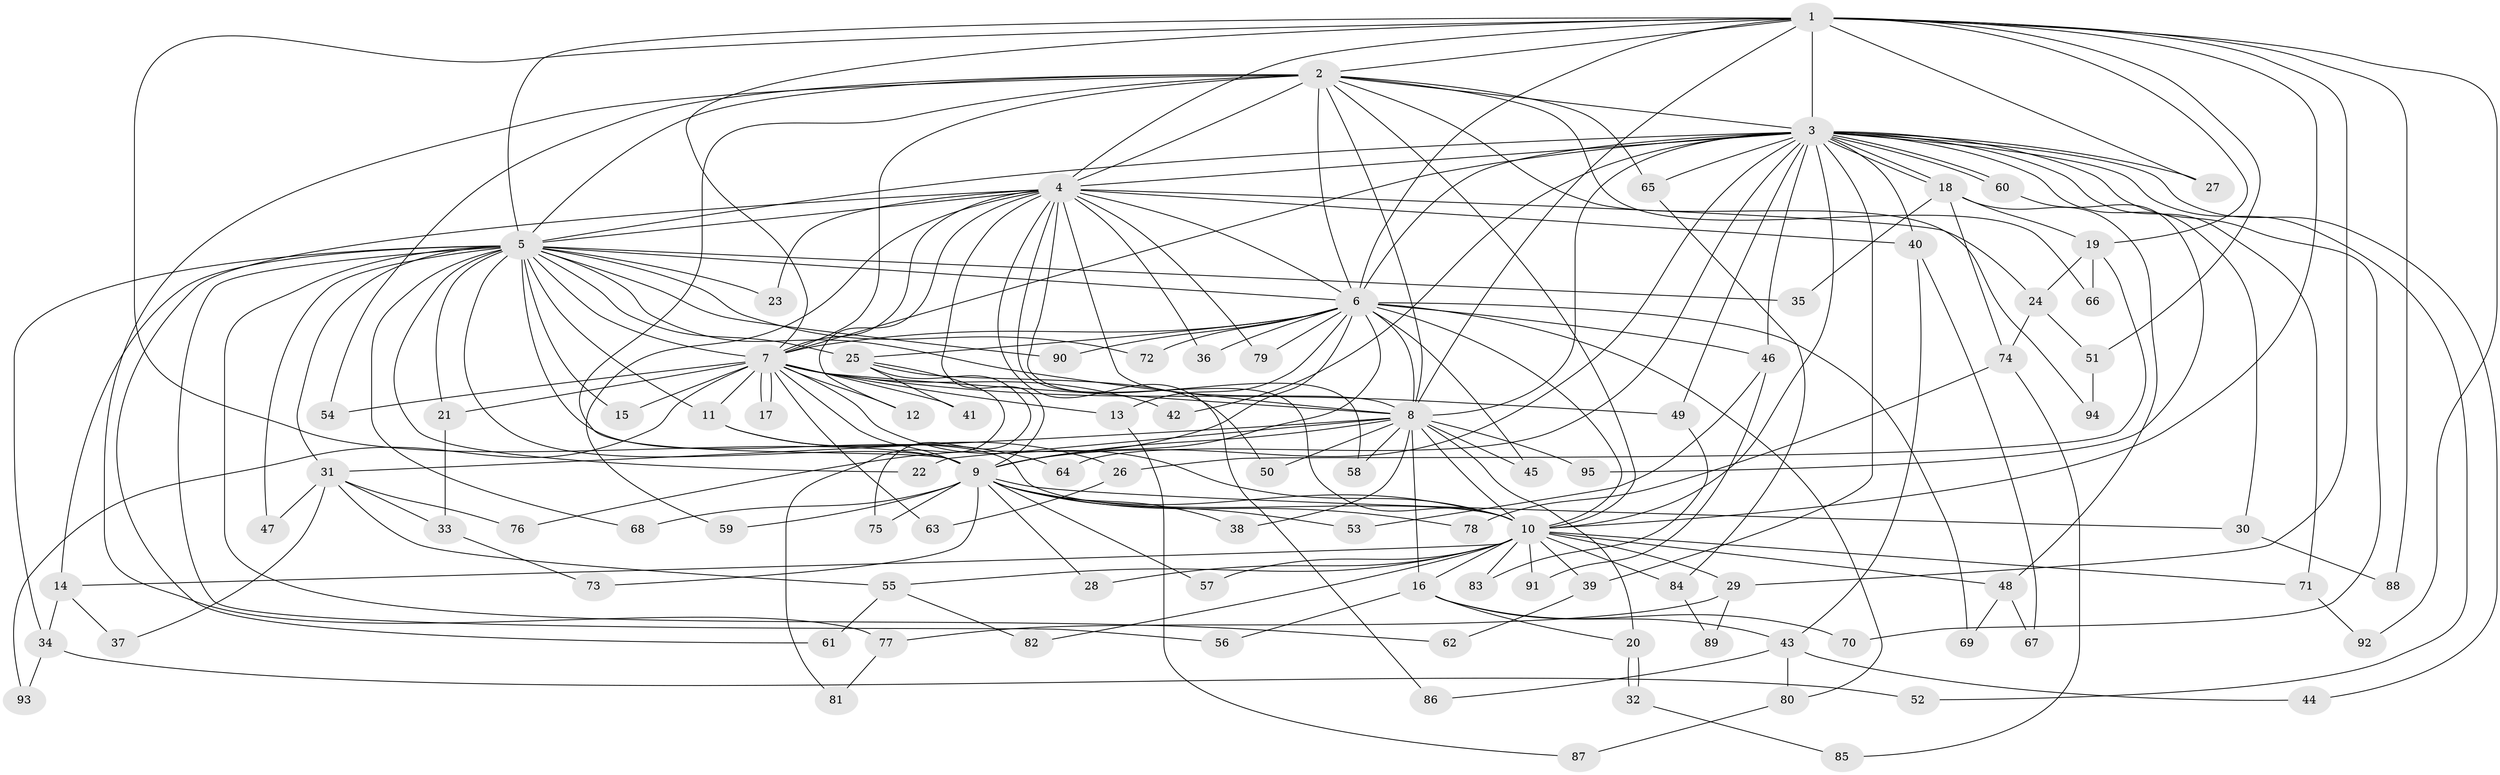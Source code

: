 // coarse degree distribution, {23: 0.014492753623188406, 20: 0.014492753623188406, 25: 0.014492753623188406, 21: 0.014492753623188406, 17: 0.014492753623188406, 18: 0.014492753623188406, 14: 0.014492753623188406, 16: 0.014492753623188406, 4: 0.08695652173913043, 2: 0.5072463768115942, 3: 0.2028985507246377, 6: 0.057971014492753624, 7: 0.014492753623188406, 5: 0.014492753623188406}
// Generated by graph-tools (version 1.1) at 2025/41/03/06/25 10:41:34]
// undirected, 95 vertices, 215 edges
graph export_dot {
graph [start="1"]
  node [color=gray90,style=filled];
  1;
  2;
  3;
  4;
  5;
  6;
  7;
  8;
  9;
  10;
  11;
  12;
  13;
  14;
  15;
  16;
  17;
  18;
  19;
  20;
  21;
  22;
  23;
  24;
  25;
  26;
  27;
  28;
  29;
  30;
  31;
  32;
  33;
  34;
  35;
  36;
  37;
  38;
  39;
  40;
  41;
  42;
  43;
  44;
  45;
  46;
  47;
  48;
  49;
  50;
  51;
  52;
  53;
  54;
  55;
  56;
  57;
  58;
  59;
  60;
  61;
  62;
  63;
  64;
  65;
  66;
  67;
  68;
  69;
  70;
  71;
  72;
  73;
  74;
  75;
  76;
  77;
  78;
  79;
  80;
  81;
  82;
  83;
  84;
  85;
  86;
  87;
  88;
  89;
  90;
  91;
  92;
  93;
  94;
  95;
  1 -- 2;
  1 -- 3;
  1 -- 4;
  1 -- 5;
  1 -- 6;
  1 -- 7;
  1 -- 8;
  1 -- 9;
  1 -- 10;
  1 -- 19;
  1 -- 27;
  1 -- 29;
  1 -- 51;
  1 -- 88;
  1 -- 92;
  2 -- 3;
  2 -- 4;
  2 -- 5;
  2 -- 6;
  2 -- 7;
  2 -- 8;
  2 -- 9;
  2 -- 10;
  2 -- 54;
  2 -- 65;
  2 -- 66;
  2 -- 77;
  2 -- 94;
  3 -- 4;
  3 -- 5;
  3 -- 6;
  3 -- 7;
  3 -- 8;
  3 -- 9;
  3 -- 10;
  3 -- 18;
  3 -- 18;
  3 -- 27;
  3 -- 30;
  3 -- 39;
  3 -- 40;
  3 -- 42;
  3 -- 44;
  3 -- 46;
  3 -- 49;
  3 -- 52;
  3 -- 60;
  3 -- 60;
  3 -- 64;
  3 -- 65;
  3 -- 70;
  3 -- 71;
  4 -- 5;
  4 -- 6;
  4 -- 7;
  4 -- 8;
  4 -- 9;
  4 -- 10;
  4 -- 12;
  4 -- 23;
  4 -- 24;
  4 -- 36;
  4 -- 40;
  4 -- 58;
  4 -- 59;
  4 -- 61;
  4 -- 79;
  4 -- 86;
  5 -- 6;
  5 -- 7;
  5 -- 8;
  5 -- 9;
  5 -- 10;
  5 -- 11;
  5 -- 14;
  5 -- 15;
  5 -- 21;
  5 -- 22;
  5 -- 23;
  5 -- 25;
  5 -- 31;
  5 -- 34;
  5 -- 35;
  5 -- 47;
  5 -- 56;
  5 -- 62;
  5 -- 68;
  5 -- 72;
  5 -- 90;
  6 -- 7;
  6 -- 8;
  6 -- 9;
  6 -- 10;
  6 -- 13;
  6 -- 25;
  6 -- 36;
  6 -- 45;
  6 -- 46;
  6 -- 69;
  6 -- 72;
  6 -- 76;
  6 -- 79;
  6 -- 80;
  6 -- 90;
  7 -- 8;
  7 -- 9;
  7 -- 10;
  7 -- 11;
  7 -- 12;
  7 -- 13;
  7 -- 15;
  7 -- 17;
  7 -- 17;
  7 -- 21;
  7 -- 41;
  7 -- 42;
  7 -- 49;
  7 -- 54;
  7 -- 63;
  7 -- 93;
  8 -- 9;
  8 -- 10;
  8 -- 16;
  8 -- 20;
  8 -- 22;
  8 -- 31;
  8 -- 38;
  8 -- 45;
  8 -- 50;
  8 -- 58;
  8 -- 95;
  9 -- 10;
  9 -- 28;
  9 -- 30;
  9 -- 38;
  9 -- 53;
  9 -- 57;
  9 -- 59;
  9 -- 68;
  9 -- 73;
  9 -- 75;
  9 -- 78;
  10 -- 14;
  10 -- 16;
  10 -- 28;
  10 -- 29;
  10 -- 39;
  10 -- 48;
  10 -- 55;
  10 -- 57;
  10 -- 71;
  10 -- 82;
  10 -- 83;
  10 -- 84;
  10 -- 91;
  11 -- 26;
  11 -- 64;
  13 -- 87;
  14 -- 34;
  14 -- 37;
  16 -- 20;
  16 -- 43;
  16 -- 56;
  16 -- 70;
  18 -- 19;
  18 -- 35;
  18 -- 48;
  18 -- 74;
  19 -- 24;
  19 -- 26;
  19 -- 66;
  20 -- 32;
  20 -- 32;
  21 -- 33;
  24 -- 51;
  24 -- 74;
  25 -- 41;
  25 -- 50;
  25 -- 75;
  25 -- 81;
  26 -- 63;
  29 -- 77;
  29 -- 89;
  30 -- 88;
  31 -- 33;
  31 -- 37;
  31 -- 47;
  31 -- 55;
  31 -- 76;
  32 -- 85;
  33 -- 73;
  34 -- 52;
  34 -- 93;
  39 -- 62;
  40 -- 43;
  40 -- 67;
  43 -- 44;
  43 -- 80;
  43 -- 86;
  46 -- 53;
  46 -- 91;
  48 -- 67;
  48 -- 69;
  49 -- 83;
  51 -- 94;
  55 -- 61;
  55 -- 82;
  60 -- 95;
  65 -- 84;
  71 -- 92;
  74 -- 78;
  74 -- 85;
  77 -- 81;
  80 -- 87;
  84 -- 89;
}
